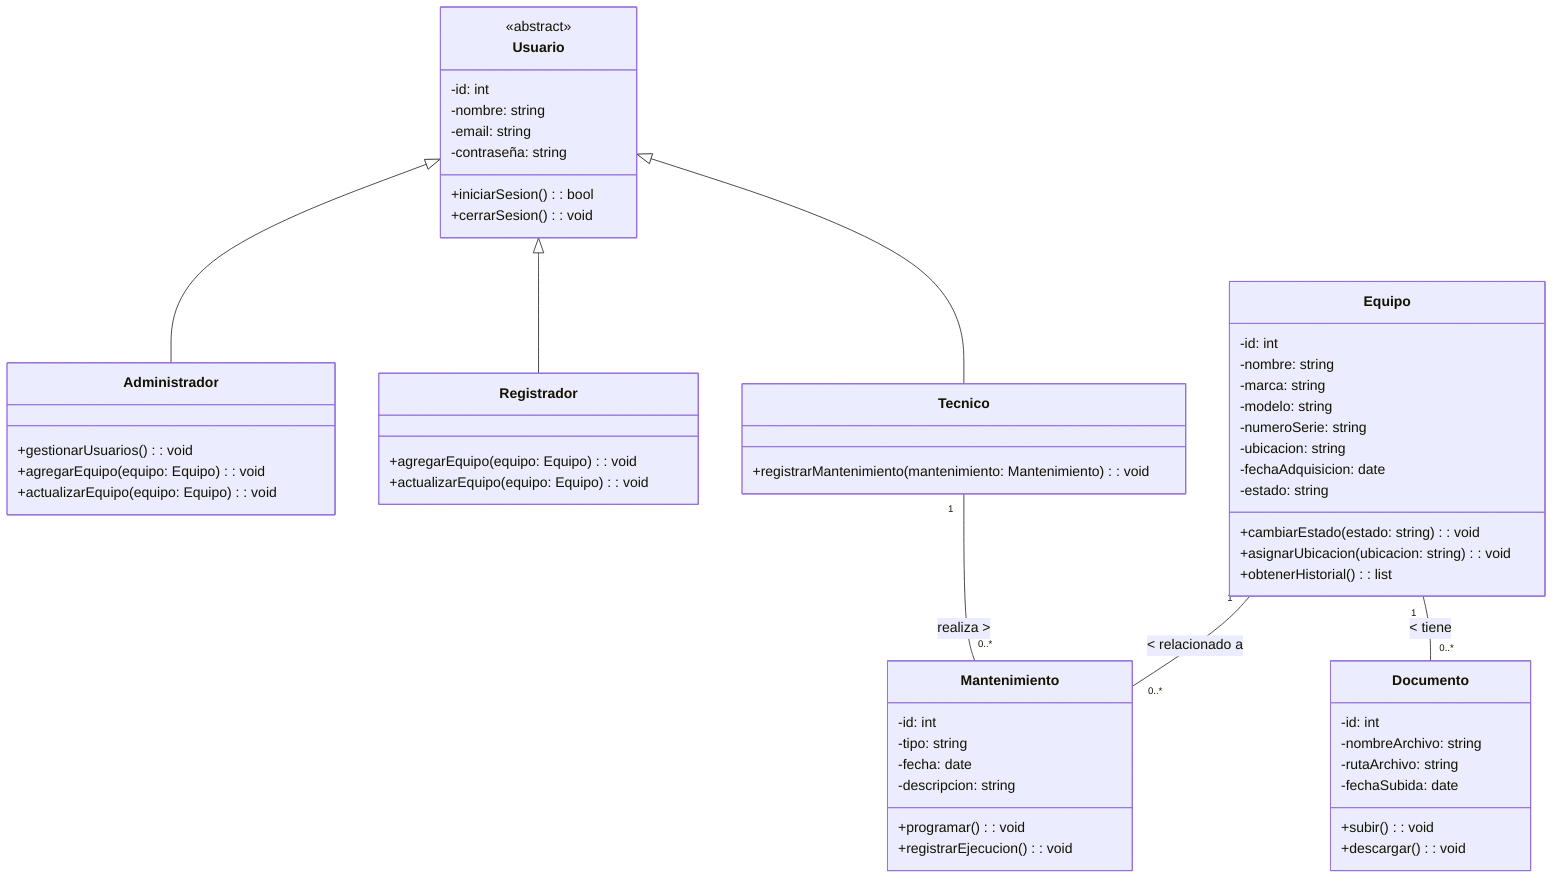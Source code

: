 classDiagram
    class Usuario {
        <<abstract>>
        -id: int
        -nombre: string
        -email: string
        -contraseña: string
        +iniciarSesion(): bool
        +cerrarSesion(): void
    }

    class Administrador {
        +gestionarUsuarios(): void
        +agregarEquipo(equipo: Equipo): void
        +actualizarEquipo(equipo: Equipo): void
    }

    class Registrador {
        +agregarEquipo(equipo: Equipo): void
        +actualizarEquipo(equipo: Equipo): void
    }

    class Tecnico {
        +registrarMantenimiento(mantenimiento: Mantenimiento): void
    }

    class Equipo {
        -id: int
        -nombre: string
        -marca: string
        -modelo: string
        -numeroSerie: string
        -ubicacion: string
        -fechaAdquisicion: date
        -estado: string
        +cambiarEstado(estado: string): void
        +asignarUbicacion(ubicacion: string): void
        +obtenerHistorial(): list
    }

    class Mantenimiento {
        -id: int
        -tipo: string
        -fecha: date
        -descripcion: string
        +programar(): void
        +registrarEjecucion(): void
    }

    class Documento {
        -id: int
        -nombreArchivo: string
        -rutaArchivo: string
        -fechaSubida: date
        +subir(): void
        +descargar(): void
    }

    Usuario <|-- Administrador
    Usuario <|-- Registrador
    Usuario <|-- Tecnico
    Tecnico "1" -- "0..*" Mantenimiento : realiza >
    Equipo "1" -- "0..*" Mantenimiento : < relacionado a
    Equipo "1" -- "0..*" Documento : < tiene